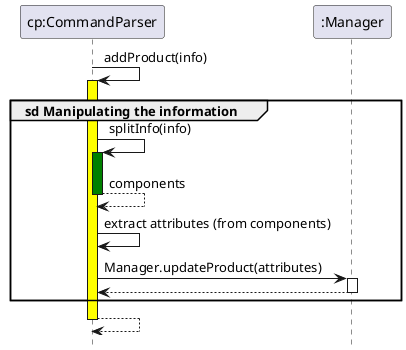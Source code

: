 @startuml
hide footbox
skinparam sequenceReferenceBackgroundColor #

participant "cp:CommandParser" as cp
participant ":Manager" as m

cp -> cp ++ #yellow : addProduct(info)

group sd Manipulating the information
    cp -> cp ++ #green : splitInfo(info)
    return components

    cp -> cp : extract attributes (from components)

    cp -> m ++ : Manager.updateProduct(attributes)

    return
end

return

@enduml
